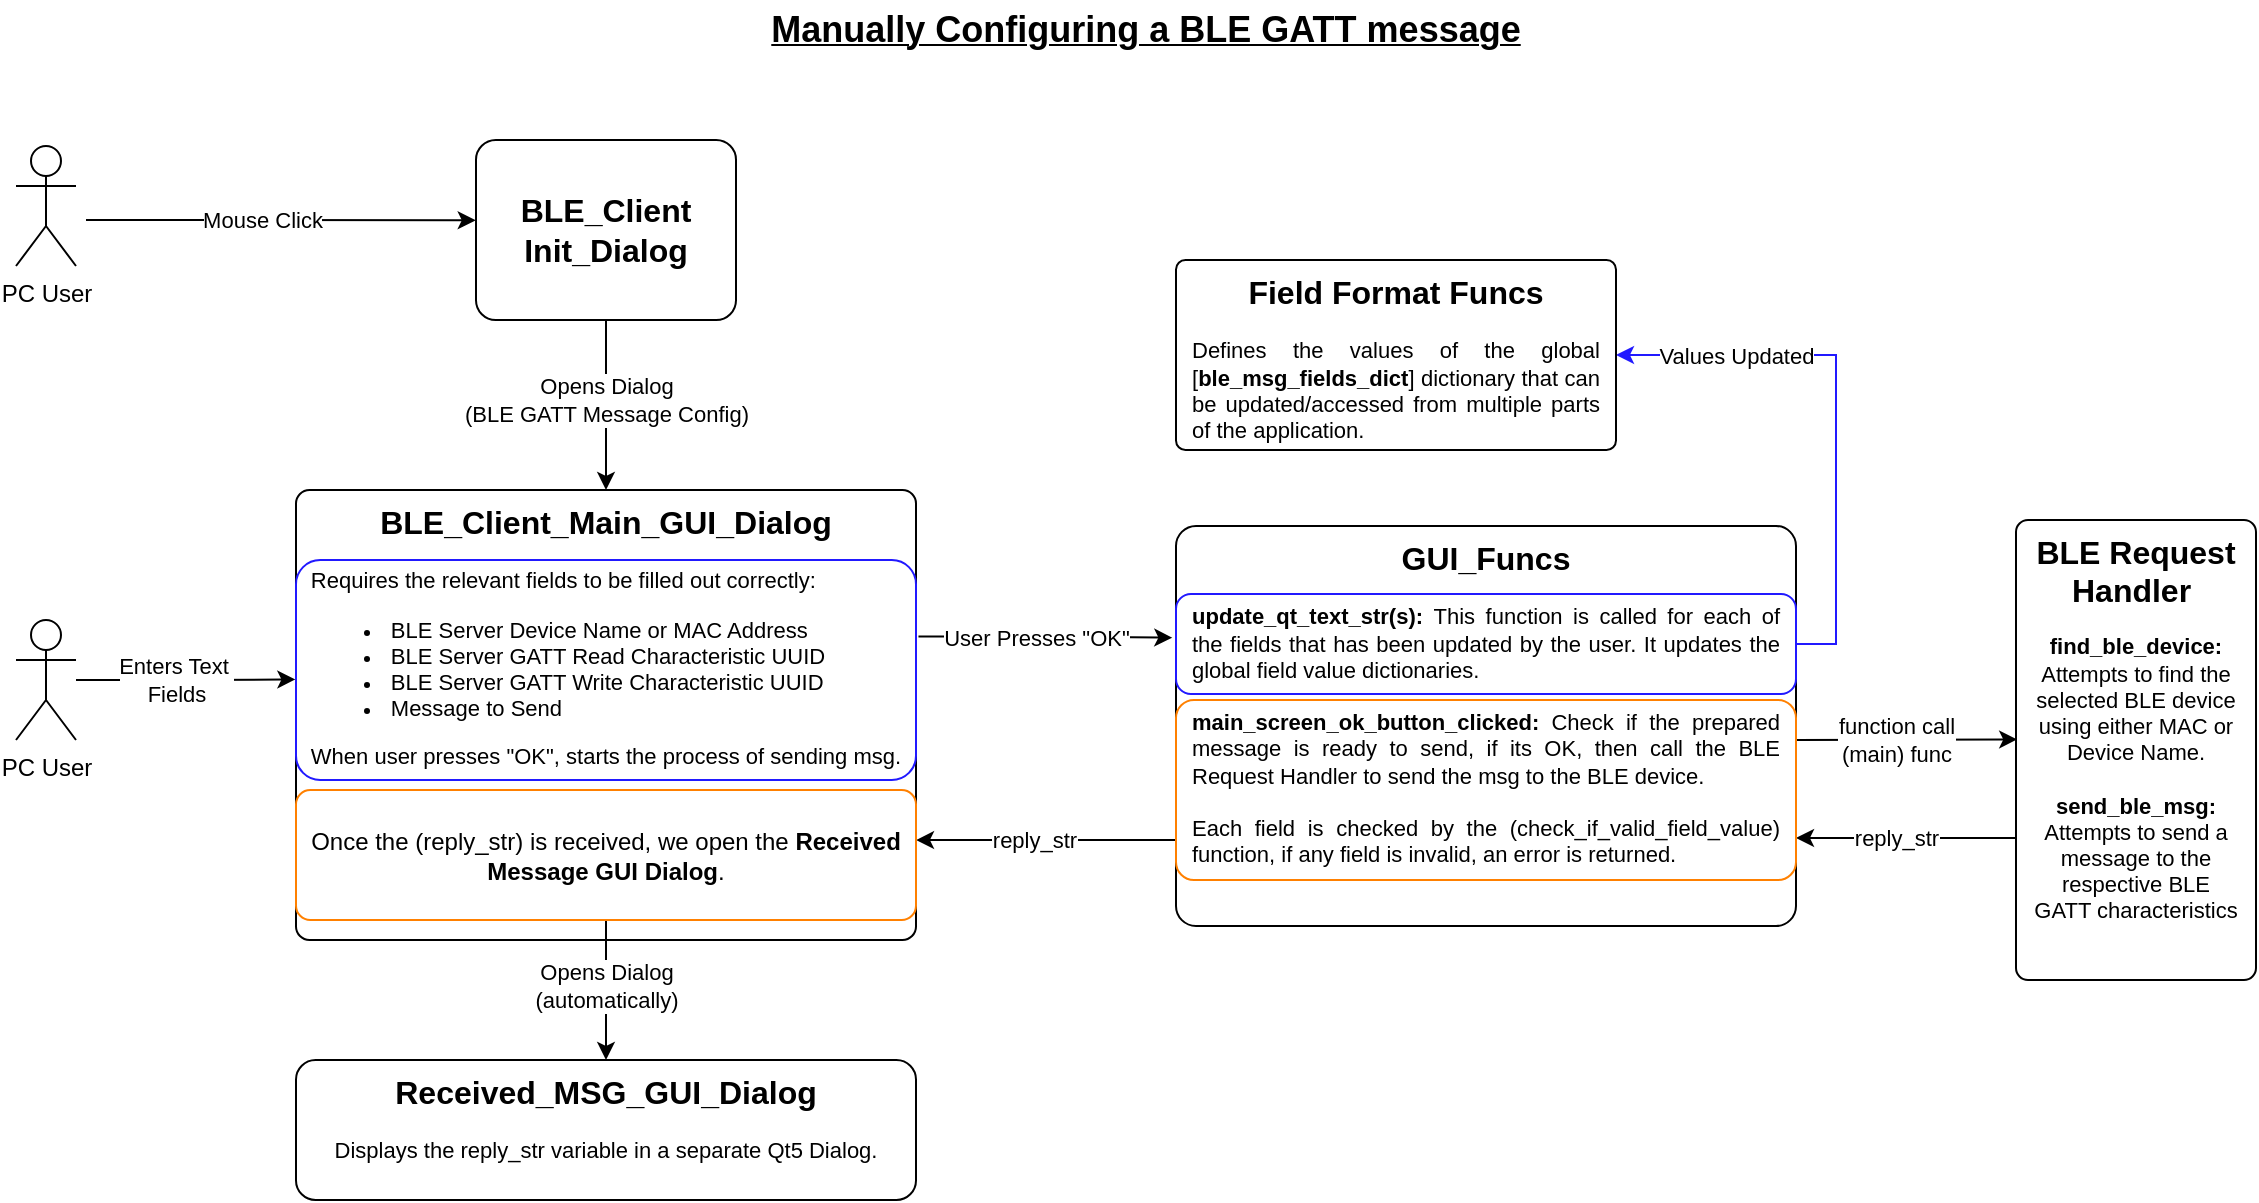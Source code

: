 <mxfile version="24.0.4" type="device" pages="2">
  <diagram name="Manual Workflow" id="n5HDwYYb-N4Obx8aIzvy">
    <mxGraphModel dx="1257" dy="767" grid="1" gridSize="10" guides="1" tooltips="1" connect="1" arrows="1" fold="1" page="1" pageScale="1" pageWidth="1169" pageHeight="827" math="0" shadow="0">
      <root>
        <mxCell id="0" />
        <mxCell id="1" parent="0" />
        <mxCell id="b-T0LnGMNMlS7ake3-13-1" style="edgeStyle=orthogonalEdgeStyle;rounded=0;orthogonalLoop=1;jettySize=auto;html=1;exitX=0.5;exitY=1;exitDx=0;exitDy=0;entryX=0.5;entryY=0;entryDx=0;entryDy=0;" parent="1" source="b-T0LnGMNMlS7ake3-13-3" target="b-T0LnGMNMlS7ake3-13-6" edge="1">
          <mxGeometry relative="1" as="geometry" />
        </mxCell>
        <mxCell id="b-T0LnGMNMlS7ake3-13-2" value="Opens Dialog&lt;div&gt;(BLE GATT Message Config)&lt;/div&gt;" style="edgeLabel;html=1;align=center;verticalAlign=middle;resizable=0;points=[];" parent="b-T0LnGMNMlS7ake3-13-1" vertex="1" connectable="0">
          <mxGeometry x="-0.057" relative="1" as="geometry">
            <mxPoint as="offset" />
          </mxGeometry>
        </mxCell>
        <mxCell id="b-T0LnGMNMlS7ake3-13-3" value="BLE_Client&lt;div&gt;Init_Dialog&lt;/div&gt;" style="rounded=1;html=1;arcSize=11;fontSize=16;fontStyle=1;spacingLeft=6;spacingRight=6;whiteSpace=wrap;" parent="1" vertex="1">
          <mxGeometry x="250" y="160" width="130" height="90" as="geometry" />
        </mxCell>
        <mxCell id="b-T0LnGMNMlS7ake3-13-4" style="edgeStyle=orthogonalEdgeStyle;rounded=0;orthogonalLoop=1;jettySize=auto;html=1;exitX=1.004;exitY=0.348;exitDx=0;exitDy=0;entryX=-0.006;entryY=0.437;entryDx=0;entryDy=0;exitPerimeter=0;entryPerimeter=0;" parent="1" source="b-T0LnGMNMlS7ake3-13-25" target="b-T0LnGMNMlS7ake3-13-23" edge="1">
          <mxGeometry relative="1" as="geometry" />
        </mxCell>
        <mxCell id="b-T0LnGMNMlS7ake3-13-5" value="User Presses &quot;OK&quot;" style="edgeLabel;html=1;align=center;verticalAlign=middle;resizable=0;points=[];" parent="b-T0LnGMNMlS7ake3-13-4" vertex="1" connectable="0">
          <mxGeometry x="-0.347" y="-2" relative="1" as="geometry">
            <mxPoint x="17" y="-2" as="offset" />
          </mxGeometry>
        </mxCell>
        <mxCell id="b-T0LnGMNMlS7ake3-13-6" value="BLE_Client_Main_GUI_Dialog&lt;div style=&quot;font-size: 11px;&quot;&gt;&lt;font style=&quot;font-size: 11px;&quot;&gt;&lt;br&gt;&lt;/font&gt;&lt;/div&gt;&lt;div style=&quot;text-align: left; font-size: 11px;&quot;&gt;&lt;span style=&quot;font-weight: normal;&quot;&gt;&lt;font style=&quot;font-size: 11px;&quot;&gt;Requires the relevant fields to be filled out correctly:&lt;/font&gt;&lt;/span&gt;&lt;/div&gt;&lt;div style=&quot;text-align: left; font-size: 11px;&quot;&gt;&lt;ul&gt;&lt;li&gt;&lt;span style=&quot;font-weight: normal;&quot;&gt;&lt;font style=&quot;font-size: 11px;&quot;&gt;BLE Server Device Name or MAC Address&lt;/font&gt;&lt;/span&gt;&lt;/li&gt;&lt;li&gt;&lt;span style=&quot;font-weight: normal;&quot;&gt;&lt;font style=&quot;font-size: 11px;&quot;&gt;BLE Server GATT Read Characteristic UUID&lt;/font&gt;&lt;/span&gt;&lt;/li&gt;&lt;li&gt;&lt;font style=&quot;font-size: 11px;&quot;&gt;&lt;span style=&quot;font-weight: 400;&quot;&gt;BLE Server GATT Write Characteristic UUID&lt;/span&gt;&lt;/font&gt;&lt;/li&gt;&lt;li&gt;&lt;span style=&quot;font-weight: 400;&quot;&gt;&lt;font style=&quot;font-size: 11px;&quot;&gt;Message to Send&lt;/font&gt;&lt;/span&gt;&lt;/li&gt;&lt;/ul&gt;&lt;div&gt;&lt;span style=&quot;font-weight: normal;&quot;&gt;When user presses &quot;OK&quot;, starts the process of sending msg.&lt;/span&gt;&lt;/div&gt;&lt;/div&gt;" style="rounded=1;whiteSpace=wrap;html=1;arcSize=3;fontSize=16;fontStyle=1;verticalAlign=top;spacingLeft=6;spacingRight=6;" parent="1" vertex="1">
          <mxGeometry x="160" y="335" width="310" height="225" as="geometry" />
        </mxCell>
        <mxCell id="b-T0LnGMNMlS7ake3-13-7" style="rounded=0;orthogonalLoop=1;jettySize=auto;html=1;entryX=-0.001;entryY=0.446;entryDx=0;entryDy=0;entryPerimeter=0;" parent="1" target="b-T0LnGMNMlS7ake3-13-3" edge="1">
          <mxGeometry relative="1" as="geometry">
            <mxPoint x="55" y="200" as="sourcePoint" />
            <mxPoint x="250" y="205" as="targetPoint" />
          </mxGeometry>
        </mxCell>
        <mxCell id="b-T0LnGMNMlS7ake3-13-8" value="Mouse Click" style="edgeLabel;html=1;align=center;verticalAlign=middle;resizable=0;points=[];" parent="b-T0LnGMNMlS7ake3-13-7" vertex="1" connectable="0">
          <mxGeometry x="-0.25" y="-4" relative="1" as="geometry">
            <mxPoint x="15" y="-4" as="offset" />
          </mxGeometry>
        </mxCell>
        <mxCell id="b-T0LnGMNMlS7ake3-13-9" value="PC User" style="shape=umlActor;verticalLabelPosition=bottom;verticalAlign=top;html=1;outlineConnect=0;" parent="1" vertex="1">
          <mxGeometry x="20" y="163" width="30" height="60" as="geometry" />
        </mxCell>
        <mxCell id="b-T0LnGMNMlS7ake3-13-10" value="PC User" style="shape=umlActor;verticalLabelPosition=bottom;verticalAlign=top;html=1;outlineConnect=0;" parent="1" vertex="1">
          <mxGeometry x="20" y="400" width="30" height="60" as="geometry" />
        </mxCell>
        <mxCell id="b-T0LnGMNMlS7ake3-13-11" style="edgeStyle=orthogonalEdgeStyle;rounded=0;orthogonalLoop=1;jettySize=auto;html=1;entryX=-0.001;entryY=0.543;entryDx=0;entryDy=0;entryPerimeter=0;" parent="1" source="b-T0LnGMNMlS7ake3-13-10" target="b-T0LnGMNMlS7ake3-13-25" edge="1">
          <mxGeometry relative="1" as="geometry" />
        </mxCell>
        <mxCell id="b-T0LnGMNMlS7ake3-13-12" value="Enters Text&amp;nbsp;&lt;div&gt;Fields&lt;/div&gt;" style="edgeLabel;html=1;align=center;verticalAlign=middle;resizable=0;points=[];" parent="b-T0LnGMNMlS7ake3-13-11" vertex="1" connectable="0">
          <mxGeometry x="-0.164" y="4" relative="1" as="geometry">
            <mxPoint x="4" y="4" as="offset" />
          </mxGeometry>
        </mxCell>
        <mxCell id="b-T0LnGMNMlS7ake3-13-13" style="rounded=0;orthogonalLoop=1;jettySize=auto;html=1;exitX=0.998;exitY=0.222;exitDx=0;exitDy=0;entryX=0.005;entryY=0.477;entryDx=0;entryDy=0;entryPerimeter=0;exitPerimeter=0;" parent="1" source="b-T0LnGMNMlS7ake3-13-24" target="b-T0LnGMNMlS7ake3-13-16" edge="1">
          <mxGeometry relative="1" as="geometry" />
        </mxCell>
        <mxCell id="b-T0LnGMNMlS7ake3-13-14" value="function call&lt;div&gt;(main) func&lt;/div&gt;" style="edgeLabel;html=1;align=center;verticalAlign=middle;resizable=0;points=[];" parent="b-T0LnGMNMlS7ake3-13-13" vertex="1" connectable="0">
          <mxGeometry x="-0.164" y="-2" relative="1" as="geometry">
            <mxPoint x="4" y="-2" as="offset" />
          </mxGeometry>
        </mxCell>
        <mxCell id="b-T0LnGMNMlS7ake3-13-15" value="GUI_Funcs&lt;div style=&quot;font-size: 11px;&quot;&gt;&lt;font style=&quot;font-size: 11px;&quot;&gt;&lt;br&gt;&lt;/font&gt;&lt;/div&gt;&lt;div style=&quot;text-align: justify; font-size: 11px;&quot;&gt;update_qt_text_str(s): &lt;span style=&quot;font-weight: normal;&quot;&gt;This function is called for each of the fields that has been updated by the user. It updates the global field value dictionaries.&lt;/span&gt;&lt;/div&gt;&lt;div style=&quot;text-align: justify; font-size: 11px;&quot;&gt;&lt;br&gt;&lt;/div&gt;&lt;div style=&quot;text-align: justify; font-size: 11px;&quot;&gt;main_screen_ok_button_clicked: &lt;span style=&quot;font-weight: normal;&quot;&gt;Check if the prepared message is ready to send, if its OK, then call the BLE Request Handler to send the msg to the BLE device.&lt;/span&gt;&lt;/div&gt;&lt;div style=&quot;text-align: justify; font-size: 11px;&quot;&gt;&lt;span style=&quot;font-weight: normal;&quot;&gt;&lt;br&gt;&lt;/span&gt;&lt;/div&gt;&lt;div style=&quot;text-align: justify; font-size: 11px;&quot;&gt;&lt;span style=&quot;font-weight: normal;&quot;&gt;Each field is checked by the (check_if_valid_field_value) function, if any field is invalid, an error is returned.&lt;/span&gt;&lt;/div&gt;" style="rounded=1;whiteSpace=wrap;html=1;arcSize=5;fontSize=16;fontStyle=1;verticalAlign=top;spacingLeft=7;spacingRight=7;" parent="1" vertex="1">
          <mxGeometry x="600" y="353" width="310" height="200" as="geometry" />
        </mxCell>
        <mxCell id="b-T0LnGMNMlS7ake3-13-16" value="BLE Request Handler&amp;nbsp;&lt;div style=&quot;font-size: 10px;&quot;&gt;&lt;font style=&quot;font-size: 10px;&quot;&gt;&lt;br&gt;&lt;/font&gt;&lt;/div&gt;&lt;div style=&quot;font-size: 11px;&quot;&gt;&lt;font style=&quot;font-size: 11px;&quot;&gt;find_ble_device: &lt;span style=&quot;font-weight: normal;&quot;&gt;Attempts to find the selected BLE device using either MAC or Device Name.&lt;/span&gt;&lt;/font&gt;&lt;/div&gt;&lt;div style=&quot;font-size: 11px;&quot;&gt;&lt;font style=&quot;font-size: 11px;&quot;&gt;&lt;span style=&quot;font-weight: normal;&quot;&gt;&lt;br&gt;&lt;/span&gt;&lt;/font&gt;&lt;/div&gt;&lt;div style=&quot;font-size: 11px;&quot;&gt;&lt;font style=&quot;font-size: 11px;&quot;&gt;send_ble_msg:&lt;span style=&quot;font-weight: normal;&quot;&gt; Attempts to send a message to the respective BLE GATT characteristics&lt;/span&gt;&lt;/font&gt;&lt;/div&gt;" style="rounded=1;whiteSpace=wrap;html=1;arcSize=5;fontSize=16;fontStyle=1;verticalAlign=top;spacingLeft=7;spacingRight=7;" parent="1" vertex="1">
          <mxGeometry x="1020" y="350" width="120" height="230" as="geometry" />
        </mxCell>
        <mxCell id="b-T0LnGMNMlS7ake3-13-17" style="rounded=0;orthogonalLoop=1;jettySize=auto;html=1;exitX=1;exitY=0.5;exitDx=0;exitDy=0;entryX=0;entryY=0.245;entryDx=0;entryDy=0;entryPerimeter=0;endArrow=none;endFill=0;startArrow=classic;startFill=1;" parent="1" edge="1">
          <mxGeometry relative="1" as="geometry">
            <mxPoint x="910" y="509" as="sourcePoint" />
            <mxPoint x="1020" y="509" as="targetPoint" />
          </mxGeometry>
        </mxCell>
        <mxCell id="b-T0LnGMNMlS7ake3-13-18" value="reply_str" style="edgeLabel;html=1;align=center;verticalAlign=middle;resizable=0;points=[];" parent="b-T0LnGMNMlS7ake3-13-17" vertex="1" connectable="0">
          <mxGeometry x="-0.164" y="-2" relative="1" as="geometry">
            <mxPoint x="4" y="-2" as="offset" />
          </mxGeometry>
        </mxCell>
        <mxCell id="b-T0LnGMNMlS7ake3-13-19" style="rounded=0;orthogonalLoop=1;jettySize=auto;html=1;exitX=1;exitY=0.385;exitDx=0;exitDy=0;entryX=0;entryY=0.245;entryDx=0;entryDy=0;entryPerimeter=0;endArrow=none;endFill=0;startArrow=classic;startFill=1;exitPerimeter=0;" parent="1" source="b-T0LnGMNMlS7ake3-13-29" edge="1">
          <mxGeometry relative="1" as="geometry">
            <mxPoint x="490" y="510" as="sourcePoint" />
            <mxPoint x="600" y="510" as="targetPoint" />
          </mxGeometry>
        </mxCell>
        <mxCell id="b-T0LnGMNMlS7ake3-13-20" value="reply_str" style="edgeLabel;html=1;align=center;verticalAlign=middle;resizable=0;points=[];" parent="b-T0LnGMNMlS7ake3-13-19" vertex="1" connectable="0">
          <mxGeometry x="-0.164" y="-2" relative="1" as="geometry">
            <mxPoint x="4" y="-2" as="offset" />
          </mxGeometry>
        </mxCell>
        <mxCell id="b-T0LnGMNMlS7ake3-13-21" style="edgeStyle=orthogonalEdgeStyle;rounded=0;orthogonalLoop=1;jettySize=auto;html=1;exitX=1;exitY=0.5;exitDx=0;exitDy=0;entryX=1;entryY=0.5;entryDx=0;entryDy=0;strokeColor=#2119FF;" parent="1" source="b-T0LnGMNMlS7ake3-13-23" target="b-T0LnGMNMlS7ake3-13-26" edge="1">
          <mxGeometry relative="1" as="geometry" />
        </mxCell>
        <mxCell id="b-T0LnGMNMlS7ake3-13-22" value="Values Updated" style="edgeLabel;html=1;align=center;verticalAlign=middle;resizable=0;points=[];" parent="b-T0LnGMNMlS7ake3-13-21" vertex="1" connectable="0">
          <mxGeometry x="0.607" y="1" relative="1" as="geometry">
            <mxPoint x="6" y="-1" as="offset" />
          </mxGeometry>
        </mxCell>
        <mxCell id="b-T0LnGMNMlS7ake3-13-23" value="" style="rounded=1;whiteSpace=wrap;html=1;fillColor=none;strokeColor=#2119FF;" parent="1" vertex="1">
          <mxGeometry x="600" y="387" width="310" height="50" as="geometry" />
        </mxCell>
        <mxCell id="b-T0LnGMNMlS7ake3-13-24" value="" style="rounded=1;whiteSpace=wrap;html=1;fillColor=none;strokeColor=#FF8000;arcSize=10;" parent="1" vertex="1">
          <mxGeometry x="600" y="440" width="310" height="90" as="geometry" />
        </mxCell>
        <mxCell id="b-T0LnGMNMlS7ake3-13-25" value="" style="rounded=1;whiteSpace=wrap;html=1;fillColor=none;strokeColor=#2119FF;arcSize=11;" parent="1" vertex="1">
          <mxGeometry x="160" y="370" width="310" height="110" as="geometry" />
        </mxCell>
        <mxCell id="b-T0LnGMNMlS7ake3-13-26" value="Field Format Funcs&lt;div style=&quot;font-size: 11px;&quot;&gt;&lt;font style=&quot;font-size: 11px;&quot;&gt;&lt;br&gt;&lt;/font&gt;&lt;/div&gt;&lt;div style=&quot;text-align: justify; font-size: 11px;&quot;&gt;&lt;span style=&quot;font-weight: normal;&quot;&gt;Defines the values of the global [&lt;/span&gt;ble_msg_fields_dict&lt;span style=&quot;font-weight: normal;&quot;&gt;] dictionary that can be updated/accessed from multiple parts of the application.&lt;/span&gt;&lt;/div&gt;" style="rounded=1;whiteSpace=wrap;html=1;arcSize=5;fontSize=16;fontStyle=1;verticalAlign=top;spacingLeft=7;spacingRight=7;" parent="1" vertex="1">
          <mxGeometry x="600" y="220" width="220" height="95" as="geometry" />
        </mxCell>
        <mxCell id="b-T0LnGMNMlS7ake3-13-27" style="edgeStyle=orthogonalEdgeStyle;rounded=0;orthogonalLoop=1;jettySize=auto;html=1;exitX=0.5;exitY=1;exitDx=0;exitDy=0;entryX=0.5;entryY=0;entryDx=0;entryDy=0;" parent="1" source="b-T0LnGMNMlS7ake3-13-29" target="b-T0LnGMNMlS7ake3-13-30" edge="1">
          <mxGeometry relative="1" as="geometry" />
        </mxCell>
        <mxCell id="b-T0LnGMNMlS7ake3-13-28" value="Opens Dialog&lt;div&gt;(automatically)&lt;/div&gt;" style="edgeLabel;html=1;align=center;verticalAlign=middle;resizable=0;points=[];" parent="b-T0LnGMNMlS7ake3-13-27" vertex="1" connectable="0">
          <mxGeometry x="-0.069" relative="1" as="geometry">
            <mxPoint as="offset" />
          </mxGeometry>
        </mxCell>
        <mxCell id="b-T0LnGMNMlS7ake3-13-29" value="Once the (reply_str) is received, we open the &lt;b&gt;Received Message GUI Dialog&lt;/b&gt;." style="rounded=1;whiteSpace=wrap;html=1;fillColor=none;strokeColor=#FF8000;arcSize=11;" parent="1" vertex="1">
          <mxGeometry x="160" y="485" width="310" height="65" as="geometry" />
        </mxCell>
        <mxCell id="b-T0LnGMNMlS7ake3-13-30" value="&lt;div style=&quot;&quot;&gt;&lt;font style=&quot;font-size: 16px;&quot;&gt;Received_MSG_GUI_Dialog&lt;/font&gt;&lt;/div&gt;&lt;div style=&quot;text-align: left; font-size: 11px;&quot;&gt;&lt;span style=&quot;font-weight: normal;&quot;&gt;&lt;font style=&quot;font-size: 11px;&quot;&gt;&lt;br&gt;&lt;/font&gt;&lt;/span&gt;&lt;/div&gt;&lt;div style=&quot;text-align: left; font-size: 11px;&quot;&gt;&lt;span style=&quot;font-weight: 400;&quot;&gt;Displays the reply_str variable in a separate Qt5 Dialog.&lt;/span&gt;&lt;/div&gt;" style="rounded=1;whiteSpace=wrap;html=1;arcSize=14;fontSize=16;fontStyle=1;verticalAlign=top;spacingLeft=6;spacingRight=6;" parent="1" vertex="1">
          <mxGeometry x="160" y="620" width="310" height="70" as="geometry" />
        </mxCell>
        <mxCell id="b-T0LnGMNMlS7ake3-13-31" value="&lt;font style=&quot;font-size: 18px;&quot;&gt;Manually Configuring a BLE GATT message&lt;/font&gt;" style="text;html=1;align=center;verticalAlign=middle;whiteSpace=wrap;rounded=0;fontStyle=5" parent="1" vertex="1">
          <mxGeometry x="375" y="90" width="420" height="30" as="geometry" />
        </mxCell>
      </root>
    </mxGraphModel>
  </diagram>
  <diagram id="5H21tnFdyMlSl0WOOKPF" name="RESTful API Workflow">
    <mxGraphModel dx="1257" dy="767" grid="1" gridSize="10" guides="1" tooltips="1" connect="1" arrows="1" fold="1" page="1" pageScale="1" pageWidth="1169" pageHeight="827" math="0" shadow="0">
      <root>
        <mxCell id="0" />
        <mxCell id="1" parent="0" />
        <mxCell id="8XCBuqOnwlnn9YZGMq6w-1" style="edgeStyle=orthogonalEdgeStyle;rounded=0;orthogonalLoop=1;jettySize=auto;html=1;exitX=0.5;exitY=1;exitDx=0;exitDy=0;entryX=0.5;entryY=0;entryDx=0;entryDy=0;" parent="1" source="8XCBuqOnwlnn9YZGMq6w-3" target="8XCBuqOnwlnn9YZGMq6w-4" edge="1">
          <mxGeometry relative="1" as="geometry" />
        </mxCell>
        <mxCell id="8XCBuqOnwlnn9YZGMq6w-2" value="Opens Dialog&lt;div&gt;(BLE Client API Server)&lt;/div&gt;" style="edgeLabel;html=1;align=center;verticalAlign=middle;resizable=0;points=[];" parent="8XCBuqOnwlnn9YZGMq6w-1" vertex="1" connectable="0">
          <mxGeometry x="-0.057" relative="1" as="geometry">
            <mxPoint as="offset" />
          </mxGeometry>
        </mxCell>
        <mxCell id="8XCBuqOnwlnn9YZGMq6w-3" value="BLE_Client&lt;div&gt;Init_Dialog&lt;/div&gt;" style="rounded=1;html=1;arcSize=11;fontSize=16;fontStyle=1;spacingLeft=6;spacingRight=6;whiteSpace=wrap;" parent="1" vertex="1">
          <mxGeometry x="206" y="120" width="130" height="90" as="geometry" />
        </mxCell>
        <mxCell id="8XCBuqOnwlnn9YZGMq6w-4" value="API_Viewer_Dialog&lt;div style=&quot;font-size: 11px;&quot;&gt;&lt;font style=&quot;font-size: 11px;&quot;&gt;&lt;br&gt;&lt;/font&gt;&lt;/div&gt;&lt;div style=&quot;text-align: left; font-size: 11px;&quot;&gt;&lt;span style=&quot;font-weight: normal; background-color: initial;&quot;&gt;Starts a Flask server on localhost:5900. The server runs as a parallel QThread to the rest of the GUI.&lt;/span&gt;&lt;br&gt;&lt;/div&gt;&lt;div style=&quot;text-align: left; font-size: 11px;&quot;&gt;&lt;br&gt;&lt;/div&gt;&lt;div style=&quot;text-align: left; font-size: 11px;&quot;&gt;&lt;span style=&quot;font-weight: normal;&quot;&gt;&lt;br&gt;&lt;/span&gt;&lt;/div&gt;&lt;div style=&quot;text-align: left; font-size: 11px;&quot;&gt;&lt;span style=&quot;font-weight: normal;&quot;&gt;The &lt;/span&gt;update_field_values&lt;span style=&quot;font-weight: normal;&quot;&gt; function runs periodically every second (within the GUI). This function updates the QText with the values of the global field dictionaries.&lt;/span&gt;&lt;/div&gt;&lt;div style=&quot;text-align: left; font-size: 11px;&quot;&gt;&lt;span style=&quot;font-weight: normal;&quot;&gt;&lt;br&gt;&lt;/span&gt;&lt;/div&gt;&lt;div style=&quot;text-align: left; font-size: 11px;&quot;&gt;&lt;br&gt;&lt;/div&gt;" style="rounded=1;whiteSpace=wrap;html=1;arcSize=3;fontSize=16;fontStyle=1;verticalAlign=top;spacingLeft=6;spacingRight=6;" parent="1" vertex="1">
          <mxGeometry x="116" y="295" width="310" height="155" as="geometry" />
        </mxCell>
        <mxCell id="8XCBuqOnwlnn9YZGMq6w-5" style="rounded=0;orthogonalLoop=1;jettySize=auto;html=1;entryX=-0.001;entryY=0.446;entryDx=0;entryDy=0;entryPerimeter=0;" parent="1" target="8XCBuqOnwlnn9YZGMq6w-3" edge="1">
          <mxGeometry relative="1" as="geometry">
            <mxPoint x="90" y="160" as="sourcePoint" />
            <mxPoint x="206" y="165" as="targetPoint" />
          </mxGeometry>
        </mxCell>
        <mxCell id="8XCBuqOnwlnn9YZGMq6w-6" value="Mouse Click" style="edgeLabel;html=1;align=center;verticalAlign=middle;resizable=0;points=[];" parent="8XCBuqOnwlnn9YZGMq6w-5" vertex="1" connectable="0">
          <mxGeometry x="-0.25" y="-4" relative="1" as="geometry">
            <mxPoint x="15" y="-4" as="offset" />
          </mxGeometry>
        </mxCell>
        <mxCell id="8XCBuqOnwlnn9YZGMq6w-7" value="PC User" style="shape=umlActor;verticalLabelPosition=bottom;verticalAlign=top;html=1;outlineConnect=0;" parent="1" vertex="1">
          <mxGeometry x="50" y="129" width="30" height="60" as="geometry" />
        </mxCell>
        <mxCell id="8XCBuqOnwlnn9YZGMq6w-8" style="rounded=0;orthogonalLoop=1;jettySize=auto;html=1;exitX=1;exitY=0.5;exitDx=0;exitDy=0;" parent="1" edge="1">
          <mxGeometry relative="1" as="geometry">
            <mxPoint x="801" y="432.5" as="sourcePoint" />
            <mxPoint x="890" y="433" as="targetPoint" />
          </mxGeometry>
        </mxCell>
        <mxCell id="8XCBuqOnwlnn9YZGMq6w-9" value="&lt;font style=&quot;font-size: 10px;&quot;&gt;function call&lt;/font&gt;&lt;div style=&quot;font-size: 10px;&quot;&gt;&lt;font style=&quot;font-size: 10px;&quot;&gt;(main) func&lt;/font&gt;&lt;/div&gt;" style="edgeLabel;html=1;align=center;verticalAlign=middle;resizable=0;points=[];" parent="8XCBuqOnwlnn9YZGMq6w-8" vertex="1" connectable="0">
          <mxGeometry x="-0.164" y="-2" relative="1" as="geometry">
            <mxPoint x="4" y="-2" as="offset" />
          </mxGeometry>
        </mxCell>
        <mxCell id="8XCBuqOnwlnn9YZGMq6w-10" style="edgeStyle=orthogonalEdgeStyle;rounded=0;orthogonalLoop=1;jettySize=auto;html=1;exitX=1;exitY=0.75;exitDx=0;exitDy=0;" parent="1" source="8XCBuqOnwlnn9YZGMq6w-12" edge="1">
          <mxGeometry relative="1" as="geometry">
            <mxPoint x="1140" y="491" as="targetPoint" />
          </mxGeometry>
        </mxCell>
        <mxCell id="8XCBuqOnwlnn9YZGMq6w-11" value="BLE&amp;nbsp;&lt;div&gt;Message&lt;/div&gt;" style="edgeLabel;html=1;align=center;verticalAlign=middle;resizable=0;points=[];" parent="8XCBuqOnwlnn9YZGMq6w-10" vertex="1" connectable="0">
          <mxGeometry x="-0.01" y="1" relative="1" as="geometry">
            <mxPoint x="3" y="-21" as="offset" />
          </mxGeometry>
        </mxCell>
        <mxCell id="8XCBuqOnwlnn9YZGMq6w-12" value="BLE Request Handler&amp;nbsp;&lt;div style=&quot;font-size: 10px;&quot;&gt;&lt;font style=&quot;font-size: 10px;&quot;&gt;&lt;br&gt;&lt;/font&gt;&lt;/div&gt;&lt;div style=&quot;font-size: 11px;&quot;&gt;&lt;font style=&quot;font-size: 11px;&quot;&gt;find_ble_device: &lt;span style=&quot;font-weight: normal;&quot;&gt;Attempts to find the selected BLE device using either MAC or Device Name.&lt;/span&gt;&lt;/font&gt;&lt;/div&gt;&lt;div style=&quot;font-size: 11px;&quot;&gt;&lt;font style=&quot;font-size: 11px;&quot;&gt;&lt;span style=&quot;font-weight: normal;&quot;&gt;&lt;br&gt;&lt;/span&gt;&lt;/font&gt;&lt;/div&gt;&lt;div style=&quot;font-size: 11px;&quot;&gt;&lt;font style=&quot;font-size: 11px;&quot;&gt;send_ble_msg:&lt;span style=&quot;font-weight: normal;&quot;&gt; Attempts to send a message to the respective BLE GATT characteristics&lt;/span&gt;&lt;/font&gt;&lt;/div&gt;" style="rounded=1;whiteSpace=wrap;html=1;arcSize=5;fontSize=16;fontStyle=1;verticalAlign=top;spacingLeft=7;spacingRight=7;" parent="1" vertex="1">
          <mxGeometry x="891" y="386" width="200" height="140" as="geometry" />
        </mxCell>
        <mxCell id="8XCBuqOnwlnn9YZGMq6w-13" style="rounded=0;orthogonalLoop=1;jettySize=auto;html=1;exitX=1;exitY=0.75;exitDx=0;exitDy=0;entryX=0;entryY=0.245;entryDx=0;entryDy=0;entryPerimeter=0;endArrow=none;endFill=0;startArrow=classic;startFill=1;" parent="1" edge="1">
          <mxGeometry relative="1" as="geometry">
            <mxPoint x="802" y="467.25" as="sourcePoint" />
            <mxPoint x="891" y="468" as="targetPoint" />
          </mxGeometry>
        </mxCell>
        <mxCell id="8XCBuqOnwlnn9YZGMq6w-14" value="reply_str" style="edgeLabel;html=1;align=center;verticalAlign=middle;resizable=0;points=[];" parent="8XCBuqOnwlnn9YZGMq6w-13" vertex="1" connectable="0">
          <mxGeometry x="-0.164" y="-2" relative="1" as="geometry">
            <mxPoint x="12" y="-2" as="offset" />
          </mxGeometry>
        </mxCell>
        <mxCell id="8XCBuqOnwlnn9YZGMq6w-15" value="Field Format Funcs&lt;div style=&quot;font-size: 11px;&quot;&gt;&lt;font style=&quot;font-size: 11px;&quot;&gt;&lt;br&gt;&lt;/font&gt;&lt;/div&gt;&lt;div style=&quot;text-align: justify; font-size: 11px;&quot;&gt;&lt;span style=&quot;font-weight: normal;&quot;&gt;Defines the values of the global [&lt;/span&gt;ble_msg_fields_dict&lt;span style=&quot;font-weight: normal;&quot;&gt;] dictionary that can be updated/accessed from multiple parts of the application.&lt;/span&gt;&lt;/div&gt;" style="rounded=1;whiteSpace=wrap;html=1;arcSize=5;fontSize=16;fontStyle=1;verticalAlign=top;spacingLeft=7;spacingRight=7;" parent="1" vertex="1">
          <mxGeometry x="871" y="280" width="220" height="95" as="geometry" />
        </mxCell>
        <mxCell id="8XCBuqOnwlnn9YZGMq6w-16" value="Access_API_Functions&lt;div style=&quot;font-size: 11px;&quot;&gt;&lt;font style=&quot;font-size: 11px;&quot;&gt;&lt;br&gt;&lt;/font&gt;&lt;/div&gt;&lt;div style=&quot;text-align: justify; font-size: 11px;&quot;&gt;&lt;span style=&quot;font-weight: 400;&quot;&gt;This file defines the API calls which are supported by the Flask server.&lt;/span&gt;&lt;/div&gt;&lt;div style=&quot;text-align: justify; font-size: 11px;&quot;&gt;&lt;span style=&quot;font-weight: 400;&quot;&gt;&lt;br&gt;&lt;/span&gt;&lt;/div&gt;&lt;div style=&quot;text-align: justify; font-size: 11px;&quot;&gt;&lt;span style=&quot;font-weight: 400;&quot;&gt;This server lets users add and retrieve data using HTTP requests (RESTful APIs). Every time a value is updated, the global dicitonary is updated.&lt;/span&gt;&lt;span style=&quot;font-weight: 400;&quot;&gt;&lt;br&gt;&lt;/span&gt;&lt;/div&gt;&lt;div style=&quot;text-align: justify; font-size: 11px;&quot;&gt;&lt;span style=&quot;font-weight: 400;&quot;&gt;&lt;br&gt;&lt;/span&gt;&lt;/div&gt;&lt;div style=&quot;text-align: justify; font-size: 11px;&quot;&gt;&lt;span style=&quot;font-weight: 400;&quot;&gt;Once the user sends the request to send the message, we check if each of the field values in the global dictionary has valid data (using the&amp;nbsp;&lt;/span&gt;&lt;span style=&quot;background-color: initial;&quot;&gt;check_if_valid_field_value function&lt;/span&gt;&lt;span style=&quot;font-weight: 400; background-color: initial;&quot;&gt;)&amp;nbsp;&lt;/span&gt;&lt;span style=&quot;font-weight: 400; background-color: initial;&quot;&gt;to determine if we send the message or not.&lt;/span&gt;&lt;/div&gt;&lt;div style=&quot;text-align: justify; font-size: 11px;&quot;&gt;&lt;span style=&quot;font-weight: 400; background-color: initial;&quot;&gt;&lt;br&gt;&lt;/span&gt;&lt;/div&gt;&lt;div style=&quot;text-align: justify; font-size: 11px;&quot;&gt;&lt;span style=&quot;font-weight: 400; background-color: initial;&quot;&gt;If all fields are correctly formatted, the mesage is sent over BLE GATT. Once the (reply_str) is returned, the global dictionary for the results is updated and displayed.&lt;/span&gt;&lt;/div&gt;" style="rounded=1;whiteSpace=wrap;html=1;arcSize=3;fontSize=16;fontStyle=1;verticalAlign=top;spacingLeft=6;spacingRight=6;" parent="1" vertex="1">
          <mxGeometry x="501" y="255" width="300" height="245" as="geometry" />
        </mxCell>
        <mxCell id="8XCBuqOnwlnn9YZGMq6w-17" style="rounded=0;orthogonalLoop=1;jettySize=auto;html=1;exitX=1;exitY=0.5;exitDx=0;exitDy=0;" parent="1" source="8XCBuqOnwlnn9YZGMq6w-19" edge="1">
          <mxGeometry relative="1" as="geometry">
            <mxPoint x="501" y="350" as="targetPoint" />
          </mxGeometry>
        </mxCell>
        <mxCell id="8XCBuqOnwlnn9YZGMq6w-18" value="&lt;font style=&quot;font-size: 10px;&quot;&gt;Starts&lt;/font&gt;&lt;div style=&quot;font-size: 10px;&quot;&gt;&lt;font style=&quot;font-size: 10px;&quot;&gt;QThread&lt;/font&gt;&lt;/div&gt;" style="edgeLabel;html=1;align=center;verticalAlign=middle;resizable=0;points=[];" parent="8XCBuqOnwlnn9YZGMq6w-17" vertex="1" connectable="0">
          <mxGeometry x="-0.098" y="1" relative="1" as="geometry">
            <mxPoint as="offset" />
          </mxGeometry>
        </mxCell>
        <mxCell id="8XCBuqOnwlnn9YZGMq6w-19" value="" style="rounded=1;whiteSpace=wrap;html=1;fillColor=none;strokeColor=#2119FF;" parent="1" vertex="1">
          <mxGeometry x="116" y="330" width="310" height="40" as="geometry" />
        </mxCell>
        <mxCell id="8XCBuqOnwlnn9YZGMq6w-20" style="edgeStyle=orthogonalEdgeStyle;rounded=0;orthogonalLoop=1;jettySize=auto;html=1;exitX=1;exitY=0.5;exitDx=0;exitDy=0;strokeColor=#FF8000;entryX=-0.005;entryY=0.682;entryDx=0;entryDy=0;entryPerimeter=0;" parent="1" target="8XCBuqOnwlnn9YZGMq6w-15" edge="1">
          <mxGeometry relative="1" as="geometry">
            <mxPoint x="801" y="345" as="sourcePoint" />
          </mxGeometry>
        </mxCell>
        <mxCell id="8XCBuqOnwlnn9YZGMq6w-21" value="&lt;font style=&quot;font-size: 10px;&quot;&gt;Values&lt;/font&gt;&lt;div style=&quot;font-size: 10px;&quot;&gt;&lt;font style=&quot;font-size: 10px;&quot;&gt;Updated&lt;/font&gt;&lt;/div&gt;" style="edgeLabel;html=1;align=center;verticalAlign=middle;resizable=0;points=[];" parent="8XCBuqOnwlnn9YZGMq6w-20" vertex="1" connectable="0">
          <mxGeometry x="-0.172" y="1" relative="1" as="geometry">
            <mxPoint as="offset" />
          </mxGeometry>
        </mxCell>
        <mxCell id="8XCBuqOnwlnn9YZGMq6w-22" value="" style="rounded=1;whiteSpace=wrap;html=1;fillColor=none;strokeColor=#FF8000;arcSize=10;" parent="1" vertex="1">
          <mxGeometry x="501" y="328" width="300" height="50" as="geometry" />
        </mxCell>
        <mxCell id="8XCBuqOnwlnn9YZGMq6w-23" value="" style="edgeStyle=orthogonalEdgeStyle;rounded=0;orthogonalLoop=1;jettySize=auto;html=1;exitX=0.5;exitY=1;exitDx=0;exitDy=0;entryX=0.5;entryY=0;entryDx=0;entryDy=0;" parent="1" source="8XCBuqOnwlnn9YZGMq6w-25" target="8XCBuqOnwlnn9YZGMq6w-16" edge="1">
          <mxGeometry relative="1" as="geometry">
            <mxPoint x="721" y="510" as="targetPoint" />
          </mxGeometry>
        </mxCell>
        <mxCell id="8XCBuqOnwlnn9YZGMq6w-24" value="HTTP Requests" style="edgeLabel;html=1;align=center;verticalAlign=middle;resizable=0;points=[];" parent="8XCBuqOnwlnn9YZGMq6w-23" vertex="1" connectable="0">
          <mxGeometry x="-0.368" relative="1" as="geometry">
            <mxPoint as="offset" />
          </mxGeometry>
        </mxCell>
        <mxCell id="8XCBuqOnwlnn9YZGMq6w-25" value="&lt;div&gt;&lt;font style=&quot;font-size: 16px;&quot;&gt;&lt;b&gt;External&lt;/b&gt;&lt;/font&gt;&lt;/div&gt;&lt;font style=&quot;font-size: 16px;&quot;&gt;&lt;b&gt;Applications&lt;/b&gt;&lt;/font&gt;" style="shape=process;whiteSpace=wrap;html=1;backgroundOutline=1;" parent="1" vertex="1">
          <mxGeometry x="581" y="131" width="140" height="60" as="geometry" />
        </mxCell>
        <mxCell id="8XCBuqOnwlnn9YZGMq6w-26" value="" style="rounded=1;whiteSpace=wrap;html=1;fillColor=none;strokeColor=#00CC00;arcSize=4;" parent="1" vertex="1">
          <mxGeometry x="501" y="383" width="300" height="115" as="geometry" />
        </mxCell>
        <mxCell id="8XCBuqOnwlnn9YZGMq6w-27" value="&lt;font style=&quot;font-size: 18px;&quot;&gt;Starting RESTful server to configure BLE GATT message through API calls&lt;/font&gt;" style="text;html=1;align=center;verticalAlign=middle;whiteSpace=wrap;rounded=0;fontStyle=5" parent="1" vertex="1">
          <mxGeometry x="390" y="50" width="420" height="30" as="geometry" />
        </mxCell>
        <mxCell id="VzVbL2zUcFuZADIkYSwg-1" value="&lt;b&gt;RESTful API Requests&lt;/b&gt;&lt;div&gt;&lt;br&gt;&lt;div&gt;&lt;font style=&quot;font-size: 11px;&quot;&gt;The following HTTP requests show examples on how to configure the necessary parameters to communicate with a BLE Server using BLE GATT.&lt;/font&gt;&lt;/div&gt;&lt;/div&gt;&lt;div&gt;&lt;font style=&quot;font-size: 11px;&quot;&gt;&lt;br&gt;&lt;/font&gt;&lt;/div&gt;&lt;div&gt;&lt;font style=&quot;font-size: 11px;&quot;&gt;Setting up the GATT Read/Write Characteristic UUIDs to use for this message:&lt;/font&gt;&lt;/div&gt;&lt;div style=&quot;font-size: 11px;&quot;&gt;&lt;ul&gt;&lt;li&gt;&lt;font style=&quot;font-size: 11px;&quot;&gt;&lt;span style=&quot;color: rgb(33, 33, 33); font-family: Inter, OpenSans, Helvetica, Arial, sans-serif; white-space-collapse: preserve; background-color: rgb(255, 255, 255);&quot;&gt;http://127.0.0.1:5900/gatt/write/0000&lt;/span&gt;&lt;span style=&quot;font-family: Inter, OpenSans, Helvetica, Arial, sans-serif; white-space-collapse: preserve; background-color: rgb(255, 255, 255);&quot;&gt;&lt;font style=&quot;font-size: 11px;&quot; color=&quot;#ff0000&quot;&gt;XXXX&lt;/font&gt;&lt;/span&gt;&lt;span style=&quot;color: rgb(33, 33, 33); font-family: Inter, OpenSans, Helvetica, Arial, sans-serif; white-space-collapse: preserve; background-color: rgb(255, 255, 255);&quot;&gt;-0000-1000-8000-00805f9b34fb&lt;/span&gt;&lt;/font&gt;&lt;/li&gt;&lt;li&gt;&lt;font style=&quot;font-size: 11px;&quot;&gt;&lt;font style=&quot;font-size: 11px;&quot;&gt;&lt;span style=&quot;white-space-collapse: preserve; color: rgb(33, 33, 33); font-family: Inter, OpenSans, Helvetica, Arial, sans-serif; background-color: rgb(255, 255, 255);&quot;&gt;http://127.0.0.1:5900/gatt/read/0000&lt;/span&gt;&lt;span style=&quot;white-space-collapse: preserve; font-family: Inter, OpenSans, Helvetica, Arial, sans-serif; background-color: rgb(255, 255, 255);&quot;&gt;&lt;font style=&quot;font-size: 11px;&quot; color=&quot;#ff0000&quot;&gt;XXXX&lt;/font&gt;&lt;/span&gt;&lt;span style=&quot;white-space-collapse: preserve; color: rgb(33, 33, 33); font-family: Inter, OpenSans, Helvetica, Arial, sans-serif; background-color: rgb(255, 255, 255);&quot;&gt;-0000-1000-8000-00805f9b34fb&lt;/span&gt;&lt;/font&gt;&lt;/font&gt;&lt;/li&gt;&lt;/ul&gt;&lt;div&gt;&lt;font face=&quot;Inter, OpenSans, Helvetica, Arial, sans-serif&quot; color=&quot;#212121&quot;&gt;&lt;span style=&quot;white-space-collapse: preserve;&quot;&gt;Setting up the BLE Device by using the Device Name or MAC Address:&lt;/span&gt;&lt;/font&gt;&lt;/div&gt;&lt;div&gt;&lt;ul&gt;&lt;li&gt;&lt;font face=&quot;Inter, OpenSans, Helvetica, Arial, sans-serif&quot;&gt;&lt;span style=&quot;white-space-collapse: preserve;&quot;&gt;&lt;font color=&quot;#212121&quot;&gt;http://127.0.0.1:5900/device/name/&lt;/font&gt;&lt;font color=&quot;#ff0000&quot;&gt;XXXXXXXXXXXXXXXX&lt;/font&gt;&lt;font color=&quot;#212121&quot;&gt;&lt;br&gt;&lt;/font&gt;&lt;/span&gt;&lt;/font&gt;&lt;/li&gt;&lt;li&gt;&lt;font face=&quot;Inter, OpenSans, Helvetica, Arial, sans-serif&quot;&gt;&lt;span style=&quot;white-space-collapse: preserve;&quot;&gt;&lt;font color=&quot;#212121&quot;&gt;http://127.0.0.1:5900/device/address/&lt;/font&gt;&lt;font color=&quot;#ff0000&quot;&gt;aa:bb:cc:dd:ee:ff&lt;/font&gt;&lt;/span&gt;&lt;/font&gt;&lt;/li&gt;&lt;/ul&gt;&lt;div&gt;&lt;font style=&quot;font-size: 11px;&quot; face=&quot;Inter, OpenSans, Helvetica, Arial, sans-serif&quot;&gt;&lt;span style=&quot;white-space-collapse: preserve;&quot;&gt;To configure the actual message (string) to send to the BLE Server, use the following request:&lt;/span&gt;&lt;/font&gt;&lt;/div&gt;&lt;/div&gt;&lt;div&gt;&lt;ul&gt;&lt;li&gt;&lt;font style=&quot;font-size: 11px;&quot; face=&quot;Inter, OpenSans, Helvetica, Arial, sans-serif&quot;&gt;&lt;span style=&quot;white-space-collapse: preserve;&quot;&gt;http://127.0.0.1:5900/msg/&lt;font style=&quot;font-size: 11px;&quot; color=&quot;#ff0000&quot;&gt;XXXXXXXXXXXXXXXXXXXXXXXXXX&lt;/font&gt;&lt;br&gt;&lt;/span&gt;&lt;/font&gt;&lt;/li&gt;&lt;/ul&gt;&lt;div&gt;&lt;div&gt;&lt;font style=&quot;font-size: 11px;&quot; face=&quot;Inter, OpenSans, Helvetica, Arial, sans-serif&quot;&gt;&lt;span style=&quot;white-space-collapse: preserve;&quot;&gt;Once the user has defined all the necessary fields to send a message over BLE, we can send the message using the following request:&lt;/span&gt;&lt;/font&gt;&lt;/div&gt;&lt;div&gt;&lt;ul&gt;&lt;li&gt;&lt;font style=&quot;font-size: 11px;&quot; face=&quot;Inter, OpenSans, Helvetica, Arial, sans-serif&quot;&gt;&lt;span style=&quot;white-space-collapse: preserve;&quot;&gt;http://127.0.0.1:5900/send_msg&lt;/span&gt;&lt;/font&gt;&lt;/li&gt;&lt;/ul&gt;&lt;/div&gt;&lt;/div&gt;&lt;/div&gt;&lt;/div&gt;" style="rounded=0;whiteSpace=wrap;html=1;verticalAlign=top;align=left;spacingLeft=5;spacingRight=5;" vertex="1" parent="1">
          <mxGeometry x="30" y="526" width="730" height="284" as="geometry" />
        </mxCell>
        <mxCell id="VzVbL2zUcFuZADIkYSwg-2" value="String Encoding:&lt;div&gt;&lt;br&gt;&lt;/div&gt;&lt;div style=&quot;font-size: 11px;&quot;&gt;&lt;font style=&quot;font-size: 11px;&quot;&gt;This application checks the formatting of each of the following fields (and returns an error message instead of updating the values if certain conditions aren&#39;t met):&lt;/font&gt;&lt;/div&gt;&lt;div style=&quot;font-size: 11px;&quot;&gt;&lt;ul style=&quot;&quot;&gt;&lt;li style=&quot;&quot;&gt;&lt;font style=&quot;font-size: 11px;&quot;&gt;GATT Read and Write Characteristic UUIDs&lt;/font&gt;&lt;/li&gt;&lt;li style=&quot;&quot;&gt;&lt;font style=&quot;font-size: 11px;&quot;&gt;Device Name&lt;/font&gt;&lt;/li&gt;&lt;li style=&quot;&quot;&gt;&lt;font style=&quot;font-size: 11px;&quot;&gt;MAC Address&lt;/font&gt;&lt;/li&gt;&lt;/ul&gt;&lt;div&gt;When updating the actual message field, ensure that you take into consideration factors like URL encoded versions of strings, as this app will not automatically convert strings into URL-compatible strings.&lt;/div&gt;&lt;/div&gt;" style="rounded=0;whiteSpace=wrap;html=1;verticalAlign=top;align=left;spacingLeft=5;spacingRight=5;" vertex="1" parent="1">
          <mxGeometry x="770" y="550" width="360" height="190" as="geometry" />
        </mxCell>
      </root>
    </mxGraphModel>
  </diagram>
</mxfile>
